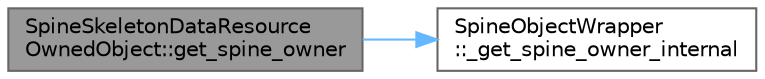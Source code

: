 digraph "SpineSkeletonDataResourceOwnedObject::get_spine_owner"
{
 // LATEX_PDF_SIZE
  bgcolor="transparent";
  edge [fontname=Helvetica,fontsize=10,labelfontname=Helvetica,labelfontsize=10];
  node [fontname=Helvetica,fontsize=10,shape=box,height=0.2,width=0.4];
  rankdir="LR";
  Node1 [id="Node000001",label="SpineSkeletonDataResource\lOwnedObject::get_spine_owner",height=0.2,width=0.4,color="gray40", fillcolor="grey60", style="filled", fontcolor="black",tooltip=" "];
  Node1 -> Node2 [id="edge1_Node000001_Node000002",color="steelblue1",style="solid",tooltip=" "];
  Node2 [id="Node000002",label="SpineObjectWrapper\l::_get_spine_owner_internal",height=0.2,width=0.4,color="grey40", fillcolor="white", style="filled",URL="$class_spine_object_wrapper.html#ae7287cb0a4e35ea84c136c22a5c5c5d3",tooltip=" "];
}
